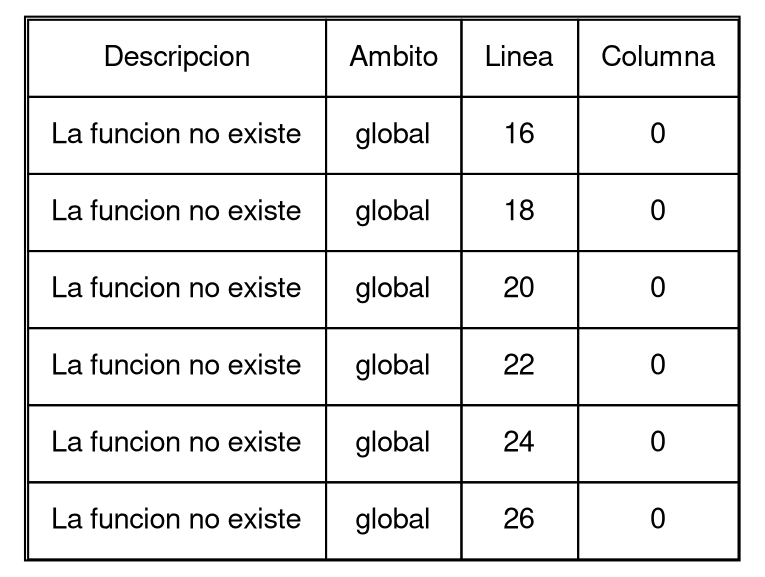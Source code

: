 
digraph G{
fontname="Helvetica,Arial,sans-serif";
node [fontname="Helvetica,Arial,sans-serif"];
a0 [shape=none label=<
<TABLE border="1" cellspacing="0" cellpadding="10">
<tr><td>Descripcion</td><td>Ambito</td><td>Linea</td><td>Columna</td></tr>
<tr><td>La funcion no existe</td><td>global</td><td>16</td><td>0</td></tr><tr><td>La funcion no existe</td><td>global</td><td>18</td><td>0</td></tr><tr><td>La funcion no existe</td><td>global</td><td>20</td><td>0</td></tr><tr><td>La funcion no existe</td><td>global</td><td>22</td><td>0</td></tr><tr><td>La funcion no existe</td><td>global</td><td>24</td><td>0</td></tr><tr><td>La funcion no existe</td><td>global</td><td>26</td><td>0</td></tr></TABLE>>];
}